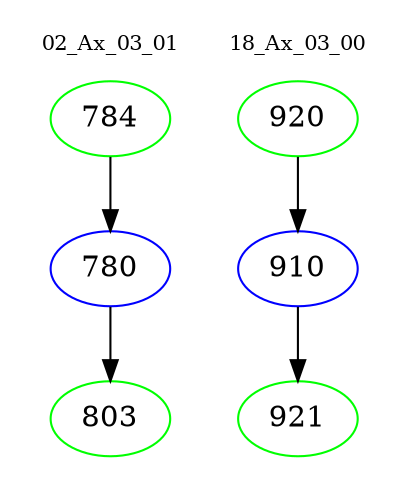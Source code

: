 digraph{
subgraph cluster_0 {
color = white
label = "02_Ax_03_01";
fontsize=10;
T0_784 [label="784", color="green"]
T0_784 -> T0_780 [color="black"]
T0_780 [label="780", color="blue"]
T0_780 -> T0_803 [color="black"]
T0_803 [label="803", color="green"]
}
subgraph cluster_1 {
color = white
label = "18_Ax_03_00";
fontsize=10;
T1_920 [label="920", color="green"]
T1_920 -> T1_910 [color="black"]
T1_910 [label="910", color="blue"]
T1_910 -> T1_921 [color="black"]
T1_921 [label="921", color="green"]
}
}
